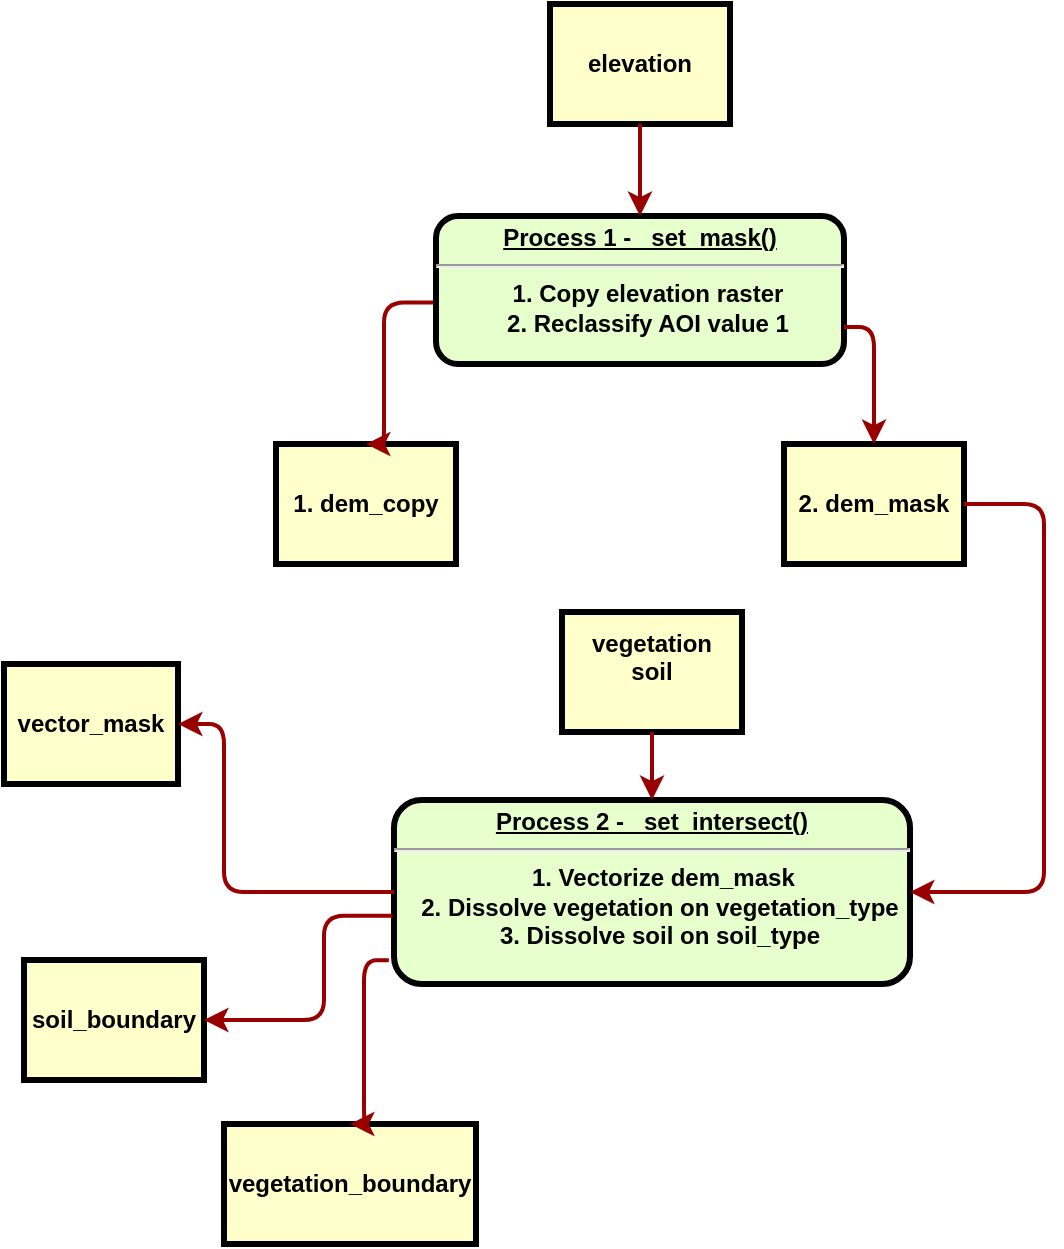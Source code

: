 <mxfile version="13.6.6" type="github">
  <diagram name="Page-1" id="c7558073-3199-34d8-9f00-42111426c3f3">
    <mxGraphModel dx="1108" dy="691" grid="1" gridSize="10" guides="1" tooltips="1" connect="1" arrows="1" fold="1" page="1" pageScale="1" pageWidth="3300" pageHeight="4681" background="#ffffff" math="0" shadow="0">
      <root>
        <mxCell id="0" />
        <mxCell id="1" parent="0" />
        <mxCell id="2" value="&lt;p style=&quot;margin: 0px ; margin-top: 4px ; text-align: center ; text-decoration: underline&quot;&gt;&lt;strong&gt;Process 1 - _set_mask()&lt;br&gt;&lt;/strong&gt;&lt;/p&gt;&lt;hr&gt;&lt;p style=&quot;margin: 0px ; margin-left: 8px&quot;&gt;1. Copy elevation raster&lt;/p&gt;&lt;p style=&quot;margin: 0px ; margin-left: 8px&quot;&gt;2. Reclassify AOI value 1&lt;br&gt;&lt;/p&gt;" style="verticalAlign=middle;align=center;overflow=fill;fontSize=12;fontFamily=Helvetica;html=1;rounded=1;fontStyle=1;strokeWidth=3;fillColor=#E6FFCC" parent="1" vertex="1">
          <mxGeometry x="236" y="236" width="204" height="74" as="geometry" />
        </mxCell>
        <mxCell id="3" value="elevation" style="whiteSpace=wrap;align=center;verticalAlign=middle;fontStyle=1;strokeWidth=3;fillColor=#FFFFCC" parent="1" vertex="1">
          <mxGeometry x="293" y="130" width="90" height="60" as="geometry" />
        </mxCell>
        <mxCell id="4" value="1. dem_copy" style="whiteSpace=wrap;align=center;verticalAlign=middle;fontStyle=1;strokeWidth=3;fillColor=#FFFFCC" parent="1" vertex="1">
          <mxGeometry x="156" y="350" width="90" height="60" as="geometry" />
        </mxCell>
        <mxCell id="36" value="" style="edgeStyle=none;noEdgeStyle=1;strokeColor=#990000;strokeWidth=2" parent="1" source="3" target="2" edge="1">
          <mxGeometry width="100" height="100" relative="1" as="geometry">
            <mxPoint x="20" y="250" as="sourcePoint" />
            <mxPoint x="120" y="150" as="targetPoint" />
          </mxGeometry>
        </mxCell>
        <mxCell id="56" value="" style="edgeStyle=elbowEdgeStyle;elbow=horizontal;strokeColor=#990000;strokeWidth=2;entryX=0.5;entryY=0;entryDx=0;entryDy=0;exitX=-0.006;exitY=0.585;exitDx=0;exitDy=0;exitPerimeter=0;" parent="1" source="2" target="4" edge="1">
          <mxGeometry width="100" height="100" relative="1" as="geometry">
            <mxPoint x="50" y="500" as="sourcePoint" />
            <mxPoint x="280" y="391" as="targetPoint" />
            <Array as="points">
              <mxPoint x="210" y="310" />
            </Array>
          </mxGeometry>
        </mxCell>
        <mxCell id="DNQWh4Sn0xq9p9_cD_dc-96" style="edgeStyle=orthogonalEdgeStyle;rounded=0;orthogonalLoop=1;jettySize=auto;html=1;exitX=0.5;exitY=1;exitDx=0;exitDy=0;" parent="1" edge="1">
          <mxGeometry relative="1" as="geometry">
            <mxPoint x="321" y="361" as="sourcePoint" />
            <mxPoint x="321" y="361" as="targetPoint" />
          </mxGeometry>
        </mxCell>
        <mxCell id="DNQWh4Sn0xq9p9_cD_dc-100" value="2. dem_mask" style="whiteSpace=wrap;align=center;verticalAlign=middle;fontStyle=1;strokeWidth=3;fillColor=#FFFFCC" parent="1" vertex="1">
          <mxGeometry x="410" y="350" width="90" height="60" as="geometry" />
        </mxCell>
        <mxCell id="DNQWh4Sn0xq9p9_cD_dc-101" value="" style="edgeStyle=elbowEdgeStyle;elbow=horizontal;strokeColor=#990000;strokeWidth=2;entryX=0.5;entryY=0;entryDx=0;entryDy=0;exitX=1;exitY=0.75;exitDx=0;exitDy=0;" parent="1" source="2" target="DNQWh4Sn0xq9p9_cD_dc-100" edge="1">
          <mxGeometry width="100" height="100" relative="1" as="geometry">
            <mxPoint x="340" y="268" as="sourcePoint" />
            <mxPoint x="355" y="354" as="targetPoint" />
            <Array as="points">
              <mxPoint x="455" y="320" />
            </Array>
          </mxGeometry>
        </mxCell>
        <mxCell id="DNQWh4Sn0xq9p9_cD_dc-114" value="&lt;p style=&quot;margin: 0px ; margin-top: 4px ; text-align: center ; text-decoration: underline&quot;&gt;&lt;strong&gt;Process 2 - _set_intersect()&lt;br&gt;&lt;/strong&gt;&lt;/p&gt;&lt;hr&gt;&lt;p style=&quot;margin: 0px ; margin-left: 8px&quot;&gt;&amp;nbsp;1. Vectorize dem_mask&lt;/p&gt;&lt;p style=&quot;margin: 0px ; margin-left: 8px&quot;&gt;2. Dissolve vegetation on vegetation_type&lt;/p&gt;&lt;p style=&quot;margin: 0px ; margin-left: 8px&quot;&gt;3. Dissolve soil on soil_type&lt;br&gt;&lt;/p&gt;" style="verticalAlign=middle;align=center;overflow=fill;fontSize=12;fontFamily=Helvetica;html=1;rounded=1;fontStyle=1;strokeWidth=3;fillColor=#E6FFCC" parent="1" vertex="1">
          <mxGeometry x="215" y="528" width="258" height="92" as="geometry" />
        </mxCell>
        <mxCell id="DNQWh4Sn0xq9p9_cD_dc-115" value="vegetation&#xa;soil&#xa;" style="whiteSpace=wrap;align=center;verticalAlign=middle;fontStyle=1;strokeWidth=3;fillColor=#FFFFCC" parent="1" vertex="1">
          <mxGeometry x="299" y="434" width="90" height="60" as="geometry" />
        </mxCell>
        <mxCell id="DNQWh4Sn0xq9p9_cD_dc-117" value="" style="edgeStyle=none;noEdgeStyle=1;strokeColor=#990000;strokeWidth=2" parent="1" source="DNQWh4Sn0xq9p9_cD_dc-115" target="DNQWh4Sn0xq9p9_cD_dc-114" edge="1">
          <mxGeometry width="100" height="100" relative="1" as="geometry">
            <mxPoint x="80" y="558" as="sourcePoint" />
            <mxPoint x="180" y="458" as="targetPoint" />
          </mxGeometry>
        </mxCell>
        <mxCell id="DNQWh4Sn0xq9p9_cD_dc-120" style="edgeStyle=orthogonalEdgeStyle;rounded=0;orthogonalLoop=1;jettySize=auto;html=1;exitX=0.5;exitY=1;exitDx=0;exitDy=0;" parent="1" edge="1">
          <mxGeometry relative="1" as="geometry">
            <mxPoint x="381" y="669" as="sourcePoint" />
            <mxPoint x="381" y="669" as="targetPoint" />
          </mxGeometry>
        </mxCell>
        <mxCell id="DNQWh4Sn0xq9p9_cD_dc-121" value="vector_mask" style="whiteSpace=wrap;align=center;verticalAlign=middle;fontStyle=1;strokeWidth=3;fillColor=#FFFFCC" parent="1" vertex="1">
          <mxGeometry x="20" y="460" width="87" height="60" as="geometry" />
        </mxCell>
        <mxCell id="DNQWh4Sn0xq9p9_cD_dc-122" value="" style="edgeStyle=elbowEdgeStyle;elbow=horizontal;strokeColor=#990000;strokeWidth=2;entryX=1;entryY=0.5;entryDx=0;entryDy=0;exitX=0;exitY=0.5;exitDx=0;exitDy=0;" parent="1" source="DNQWh4Sn0xq9p9_cD_dc-114" target="DNQWh4Sn0xq9p9_cD_dc-121" edge="1">
          <mxGeometry width="100" height="100" relative="1" as="geometry">
            <mxPoint x="290" y="576" as="sourcePoint" />
            <mxPoint x="415" y="662" as="targetPoint" />
            <Array as="points">
              <mxPoint x="130" y="568" />
              <mxPoint x="165" y="614" />
              <mxPoint x="415" y="611" />
            </Array>
          </mxGeometry>
        </mxCell>
        <mxCell id="DNQWh4Sn0xq9p9_cD_dc-126" value="" style="edgeStyle=elbowEdgeStyle;elbow=horizontal;strokeColor=#990000;strokeWidth=2;entryX=1;entryY=0.5;entryDx=0;entryDy=0;exitX=1;exitY=0.5;exitDx=0;exitDy=0;" parent="1" source="DNQWh4Sn0xq9p9_cD_dc-100" target="DNQWh4Sn0xq9p9_cD_dc-114" edge="1">
          <mxGeometry width="100" height="100" relative="1" as="geometry">
            <mxPoint x="500" y="448" as="sourcePoint" />
            <mxPoint x="340" y="634" as="targetPoint" />
            <Array as="points">
              <mxPoint x="540" y="500" />
              <mxPoint x="455" y="500" />
            </Array>
          </mxGeometry>
        </mxCell>
        <mxCell id="DNQWh4Sn0xq9p9_cD_dc-128" value="soil_boundary" style="whiteSpace=wrap;align=center;verticalAlign=middle;fontStyle=1;strokeWidth=3;fillColor=#FFFFCC" parent="1" vertex="1">
          <mxGeometry x="30" y="608" width="90" height="60" as="geometry" />
        </mxCell>
        <mxCell id="DNQWh4Sn0xq9p9_cD_dc-129" value="" style="edgeStyle=elbowEdgeStyle;elbow=horizontal;strokeColor=#990000;strokeWidth=2;exitX=-0.003;exitY=0.629;exitDx=0;exitDy=0;entryX=1;entryY=0.5;entryDx=0;entryDy=0;exitPerimeter=0;" parent="1" source="DNQWh4Sn0xq9p9_cD_dc-114" target="DNQWh4Sn0xq9p9_cD_dc-128" edge="1">
          <mxGeometry width="100" height="100" relative="1" as="geometry">
            <mxPoint x="520" y="576" as="sourcePoint" />
            <mxPoint x="694" y="664" as="targetPoint" />
            <Array as="points">
              <mxPoint x="180" y="634" />
              <mxPoint x="200" y="604" />
              <mxPoint x="295" y="674" />
            </Array>
          </mxGeometry>
        </mxCell>
        <mxCell id="DNQWh4Sn0xq9p9_cD_dc-130" value="vegetation_boundary" style="whiteSpace=wrap;align=center;verticalAlign=middle;fontStyle=1;strokeWidth=3;fillColor=#FFFFCC" parent="1" vertex="1">
          <mxGeometry x="130" y="690" width="126" height="60" as="geometry" />
        </mxCell>
        <mxCell id="DNQWh4Sn0xq9p9_cD_dc-131" value="" style="edgeStyle=elbowEdgeStyle;elbow=horizontal;strokeColor=#990000;strokeWidth=2;exitX=-0.01;exitY=0.871;exitDx=0;exitDy=0;entryX=0.5;entryY=0;entryDx=0;entryDy=0;exitPerimeter=0;" parent="1" source="DNQWh4Sn0xq9p9_cD_dc-114" target="DNQWh4Sn0xq9p9_cD_dc-130" edge="1">
          <mxGeometry width="100" height="100" relative="1" as="geometry">
            <mxPoint x="630" y="576" as="sourcePoint" />
            <mxPoint x="804" y="664" as="targetPoint" />
            <Array as="points">
              <mxPoint x="200" y="630" />
            </Array>
          </mxGeometry>
        </mxCell>
      </root>
    </mxGraphModel>
  </diagram>
</mxfile>
